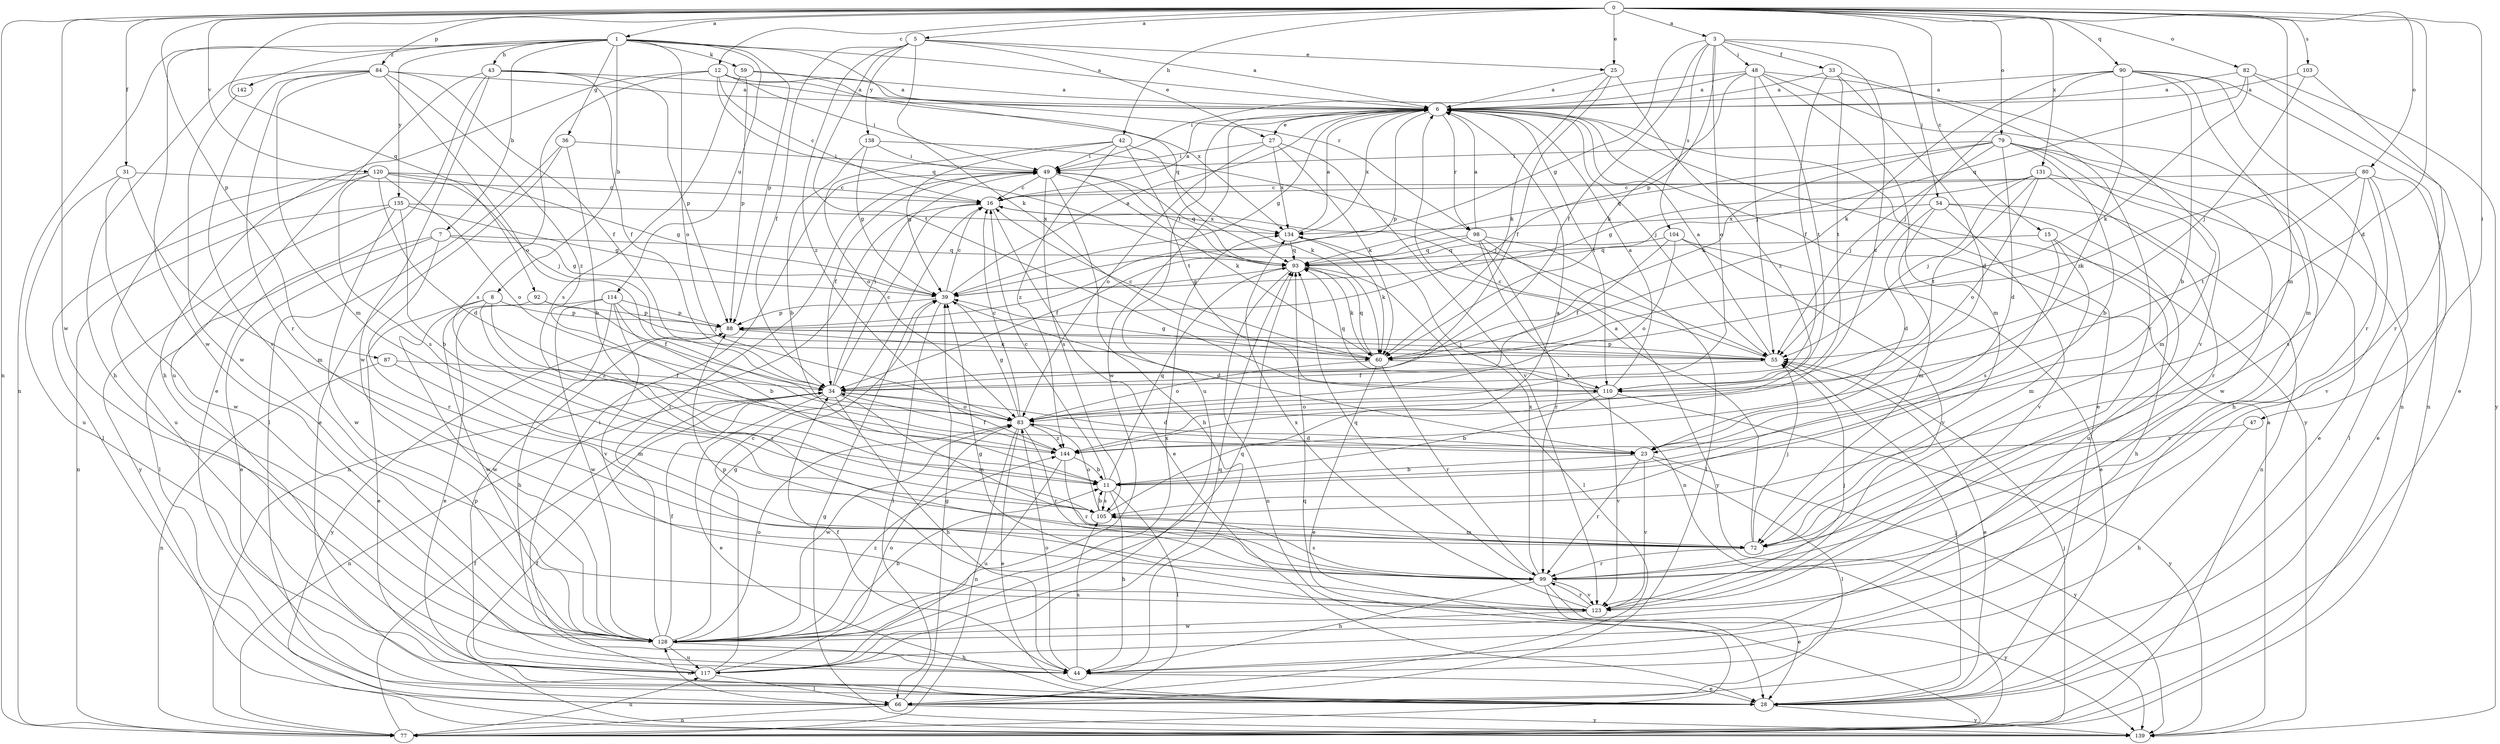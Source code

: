 strict digraph  {
0;
1;
3;
5;
6;
7;
8;
11;
12;
15;
16;
23;
25;
27;
28;
31;
33;
34;
36;
39;
42;
43;
44;
47;
48;
49;
54;
55;
59;
60;
66;
72;
77;
79;
80;
82;
83;
84;
87;
88;
90;
92;
93;
98;
99;
103;
104;
105;
110;
114;
117;
120;
123;
128;
131;
134;
135;
138;
139;
142;
144;
0 -> 1  [label=a];
0 -> 3  [label=a];
0 -> 5  [label=a];
0 -> 12  [label=c];
0 -> 15  [label=c];
0 -> 23  [label=d];
0 -> 25  [label=e];
0 -> 31  [label=f];
0 -> 42  [label=h];
0 -> 47  [label=i];
0 -> 72  [label=m];
0 -> 77  [label=n];
0 -> 79  [label=o];
0 -> 80  [label=o];
0 -> 82  [label=o];
0 -> 84  [label=p];
0 -> 87  [label=p];
0 -> 90  [label=q];
0 -> 92  [label=q];
0 -> 103  [label=s];
0 -> 120  [label=v];
0 -> 128  [label=w];
0 -> 131  [label=x];
1 -> 6  [label=a];
1 -> 7  [label=b];
1 -> 8  [label=b];
1 -> 36  [label=g];
1 -> 43  [label=h];
1 -> 59  [label=k];
1 -> 77  [label=n];
1 -> 83  [label=o];
1 -> 88  [label=p];
1 -> 98  [label=r];
1 -> 114  [label=u];
1 -> 128  [label=w];
1 -> 135  [label=y];
1 -> 142  [label=z];
3 -> 33  [label=f];
3 -> 34  [label=f];
3 -> 39  [label=g];
3 -> 48  [label=i];
3 -> 54  [label=j];
3 -> 83  [label=o];
3 -> 88  [label=p];
3 -> 104  [label=s];
3 -> 144  [label=z];
5 -> 6  [label=a];
5 -> 25  [label=e];
5 -> 27  [label=e];
5 -> 34  [label=f];
5 -> 60  [label=k];
5 -> 110  [label=t];
5 -> 138  [label=y];
5 -> 144  [label=z];
6 -> 27  [label=e];
6 -> 28  [label=e];
6 -> 39  [label=g];
6 -> 55  [label=j];
6 -> 88  [label=p];
6 -> 98  [label=r];
6 -> 110  [label=t];
6 -> 117  [label=u];
6 -> 128  [label=w];
6 -> 134  [label=x];
6 -> 139  [label=y];
7 -> 28  [label=e];
7 -> 39  [label=g];
7 -> 66  [label=l];
7 -> 93  [label=q];
7 -> 99  [label=r];
8 -> 28  [label=e];
8 -> 88  [label=p];
8 -> 99  [label=r];
8 -> 128  [label=w];
8 -> 144  [label=z];
11 -> 16  [label=c];
11 -> 44  [label=h];
11 -> 66  [label=l];
11 -> 93  [label=q];
11 -> 105  [label=s];
12 -> 6  [label=a];
12 -> 16  [label=c];
12 -> 44  [label=h];
12 -> 49  [label=i];
12 -> 93  [label=q];
12 -> 105  [label=s];
12 -> 134  [label=x];
15 -> 44  [label=h];
15 -> 72  [label=m];
15 -> 93  [label=q];
15 -> 105  [label=s];
16 -> 6  [label=a];
16 -> 28  [label=e];
16 -> 77  [label=n];
16 -> 134  [label=x];
23 -> 11  [label=b];
23 -> 66  [label=l];
23 -> 99  [label=r];
23 -> 123  [label=v];
23 -> 139  [label=y];
25 -> 6  [label=a];
25 -> 34  [label=f];
25 -> 60  [label=k];
25 -> 144  [label=z];
27 -> 49  [label=i];
27 -> 60  [label=k];
27 -> 83  [label=o];
27 -> 123  [label=v];
27 -> 134  [label=x];
28 -> 55  [label=j];
28 -> 139  [label=y];
31 -> 16  [label=c];
31 -> 72  [label=m];
31 -> 117  [label=u];
31 -> 128  [label=w];
33 -> 6  [label=a];
33 -> 23  [label=d];
33 -> 34  [label=f];
33 -> 99  [label=r];
33 -> 110  [label=t];
34 -> 16  [label=c];
34 -> 23  [label=d];
34 -> 28  [label=e];
34 -> 44  [label=h];
34 -> 49  [label=i];
34 -> 72  [label=m];
34 -> 77  [label=n];
34 -> 83  [label=o];
36 -> 11  [label=b];
36 -> 28  [label=e];
36 -> 49  [label=i];
36 -> 66  [label=l];
39 -> 6  [label=a];
39 -> 16  [label=c];
39 -> 23  [label=d];
39 -> 66  [label=l];
39 -> 88  [label=p];
42 -> 39  [label=g];
42 -> 49  [label=i];
42 -> 60  [label=k];
42 -> 83  [label=o];
42 -> 110  [label=t];
42 -> 144  [label=z];
43 -> 6  [label=a];
43 -> 28  [label=e];
43 -> 34  [label=f];
43 -> 88  [label=p];
43 -> 117  [label=u];
43 -> 128  [label=w];
44 -> 28  [label=e];
44 -> 34  [label=f];
44 -> 83  [label=o];
44 -> 105  [label=s];
47 -> 44  [label=h];
47 -> 144  [label=z];
48 -> 6  [label=a];
48 -> 49  [label=i];
48 -> 55  [label=j];
48 -> 60  [label=k];
48 -> 72  [label=m];
48 -> 77  [label=n];
48 -> 110  [label=t];
48 -> 123  [label=v];
49 -> 16  [label=c];
49 -> 34  [label=f];
49 -> 44  [label=h];
49 -> 60  [label=k];
49 -> 93  [label=q];
49 -> 105  [label=s];
54 -> 23  [label=d];
54 -> 72  [label=m];
54 -> 77  [label=n];
54 -> 117  [label=u];
54 -> 123  [label=v];
54 -> 134  [label=x];
55 -> 6  [label=a];
55 -> 16  [label=c];
55 -> 28  [label=e];
55 -> 34  [label=f];
55 -> 88  [label=p];
59 -> 6  [label=a];
59 -> 88  [label=p];
59 -> 93  [label=q];
59 -> 105  [label=s];
60 -> 16  [label=c];
60 -> 28  [label=e];
60 -> 39  [label=g];
60 -> 83  [label=o];
60 -> 93  [label=q];
60 -> 99  [label=r];
60 -> 110  [label=t];
66 -> 39  [label=g];
66 -> 77  [label=n];
66 -> 128  [label=w];
66 -> 139  [label=y];
72 -> 6  [label=a];
72 -> 55  [label=j];
72 -> 99  [label=r];
77 -> 34  [label=f];
77 -> 55  [label=j];
77 -> 93  [label=q];
77 -> 117  [label=u];
79 -> 11  [label=b];
79 -> 23  [label=d];
79 -> 44  [label=h];
79 -> 49  [label=i];
79 -> 55  [label=j];
79 -> 60  [label=k];
79 -> 72  [label=m];
79 -> 93  [label=q];
79 -> 128  [label=w];
80 -> 16  [label=c];
80 -> 28  [label=e];
80 -> 60  [label=k];
80 -> 66  [label=l];
80 -> 105  [label=s];
80 -> 110  [label=t];
80 -> 123  [label=v];
82 -> 6  [label=a];
82 -> 28  [label=e];
82 -> 60  [label=k];
82 -> 93  [label=q];
82 -> 139  [label=y];
83 -> 16  [label=c];
83 -> 23  [label=d];
83 -> 28  [label=e];
83 -> 39  [label=g];
83 -> 77  [label=n];
83 -> 99  [label=r];
83 -> 128  [label=w];
83 -> 144  [label=z];
84 -> 6  [label=a];
84 -> 34  [label=f];
84 -> 44  [label=h];
84 -> 72  [label=m];
84 -> 83  [label=o];
84 -> 99  [label=r];
84 -> 123  [label=v];
84 -> 144  [label=z];
87 -> 34  [label=f];
87 -> 72  [label=m];
87 -> 77  [label=n];
88 -> 55  [label=j];
88 -> 60  [label=k];
88 -> 139  [label=y];
90 -> 6  [label=a];
90 -> 11  [label=b];
90 -> 55  [label=j];
90 -> 60  [label=k];
90 -> 72  [label=m];
90 -> 77  [label=n];
90 -> 99  [label=r];
90 -> 144  [label=z];
92 -> 34  [label=f];
92 -> 88  [label=p];
92 -> 128  [label=w];
93 -> 39  [label=g];
93 -> 49  [label=i];
93 -> 60  [label=k];
93 -> 66  [label=l];
93 -> 77  [label=n];
98 -> 6  [label=a];
98 -> 34  [label=f];
98 -> 66  [label=l];
98 -> 77  [label=n];
98 -> 93  [label=q];
98 -> 99  [label=r];
98 -> 139  [label=y];
99 -> 28  [label=e];
99 -> 44  [label=h];
99 -> 93  [label=q];
99 -> 105  [label=s];
99 -> 123  [label=v];
99 -> 134  [label=x];
99 -> 139  [label=y];
103 -> 6  [label=a];
103 -> 55  [label=j];
103 -> 99  [label=r];
104 -> 28  [label=e];
104 -> 34  [label=f];
104 -> 83  [label=o];
104 -> 93  [label=q];
104 -> 123  [label=v];
105 -> 6  [label=a];
105 -> 11  [label=b];
105 -> 72  [label=m];
105 -> 83  [label=o];
110 -> 6  [label=a];
110 -> 11  [label=b];
110 -> 83  [label=o];
110 -> 93  [label=q];
110 -> 123  [label=v];
110 -> 139  [label=y];
114 -> 11  [label=b];
114 -> 28  [label=e];
114 -> 44  [label=h];
114 -> 55  [label=j];
114 -> 88  [label=p];
114 -> 123  [label=v];
114 -> 128  [label=w];
117 -> 16  [label=c];
117 -> 49  [label=i];
117 -> 66  [label=l];
117 -> 83  [label=o];
117 -> 88  [label=p];
117 -> 93  [label=q];
120 -> 16  [label=c];
120 -> 23  [label=d];
120 -> 39  [label=g];
120 -> 55  [label=j];
120 -> 66  [label=l];
120 -> 83  [label=o];
120 -> 105  [label=s];
120 -> 117  [label=u];
123 -> 39  [label=g];
123 -> 55  [label=j];
123 -> 88  [label=p];
123 -> 99  [label=r];
123 -> 128  [label=w];
123 -> 134  [label=x];
128 -> 11  [label=b];
128 -> 34  [label=f];
128 -> 39  [label=g];
128 -> 44  [label=h];
128 -> 49  [label=i];
128 -> 83  [label=o];
128 -> 93  [label=q];
128 -> 117  [label=u];
128 -> 134  [label=x];
128 -> 144  [label=z];
131 -> 16  [label=c];
131 -> 28  [label=e];
131 -> 39  [label=g];
131 -> 55  [label=j];
131 -> 83  [label=o];
131 -> 99  [label=r];
131 -> 110  [label=t];
134 -> 6  [label=a];
134 -> 60  [label=k];
134 -> 93  [label=q];
135 -> 11  [label=b];
135 -> 39  [label=g];
135 -> 77  [label=n];
135 -> 128  [label=w];
135 -> 134  [label=x];
135 -> 139  [label=y];
138 -> 11  [label=b];
138 -> 39  [label=g];
138 -> 49  [label=i];
138 -> 55  [label=j];
139 -> 6  [label=a];
139 -> 34  [label=f];
139 -> 39  [label=g];
142 -> 128  [label=w];
144 -> 11  [label=b];
144 -> 34  [label=f];
144 -> 99  [label=r];
144 -> 117  [label=u];
}
